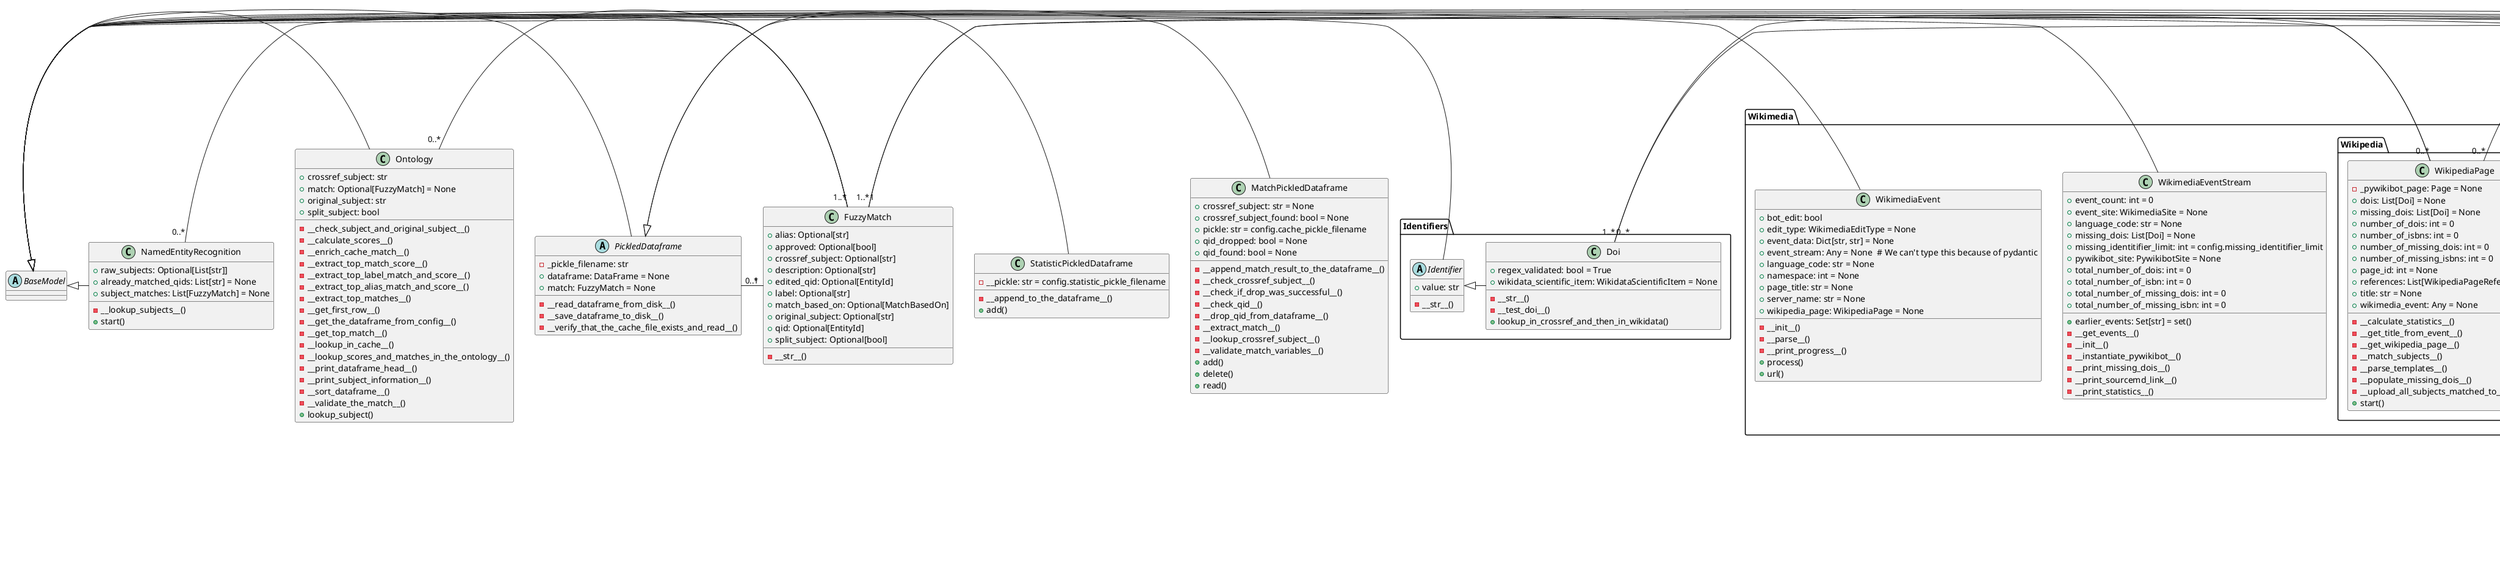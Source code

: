 @startuml
'https://plantuml.com/class-diagram

'BaseModel is not included in the hierarchy

' Abstract classes
abstract class BaseModel

package Identifiers {
    abstract class Identifier
    {
    +value: str
    -__str__()
    }
    class Doi
    {
    +regex_validated: bool = True
    +wikidata_scientific_item: WikidataScientificItem = None
    -__str__()
    -__test_doi__()
    +lookup_in_crossref_and_then_in_wikidata()
    }
}


abstract class PickledDataframe
{
-_pickle_filename: str
+dataframe: DataFrame = None
+match: FuzzyMatch = None
-__read_dataframe_from_disk__()
-__save_dataframe_to_disk__()
-__verify_that_the_cache_file_exists_and_read__()
}

class MatchPickledDataframe
{
+crossref_subject: str = None
+crossref_subject_found: bool = None
+pickle: str = config.cache_pickle_filename
+qid_dropped: bool = None
+qid_found: bool = None

-__append_match_result_to_the_dataframe__()
-__check_crossref_subject__()
-__check_if_drop_was_successful__()
-__check_qid__()
-__drop_qid_from_dataframe__()
-__extract_match__()
-__lookup_crossref_subject__()
-__validate_match_variables__()
+add()
+delete()
+read()
}

class StatisticPickledDataframe
{
-__pickle: str = config.statistic_pickle_filename
-__append_to_the_dataframe__()
+add()
}


class FuzzyMatch
{
+alias: Optional[str]
+approved: Optional[bool]
+crossref_subject: Optional[str]
+description: Optional[str]
+edited_qid: Optional[EntityId]
+label: Optional[str]
+match_based_on: Optional[MatchBasedOn]
+original_subject: Optional[str]
+qid: Optional[EntityId]
+split_subject: Optional[bool]
-__str__()
}

class NamedEntityRecognition
{
+raw_subjects: Optional[List[str]]
+already_matched_qids: List[str] = None
+subject_matches: List[FuzzyMatch] = None
-__lookup_subjects__()
+start()
}

class Ontology
{
+crossref_subject: str
+match: Optional[FuzzyMatch] = None
+original_subject: str
+split_subject: bool
-__check_subject_and_original_subject__()
-__calculate_scores__()
-__enrich_cache_match__()
-__extract_top_match_score__()
-__extract_top_label_match_and_score__()
-__extract_top_alias_match_and_score__()
-__extract_top_matches__()
-__get_first_row__()
-__get_the_dataframe_from_config__()
-__get_top_match__()
-__lookup_in_cache__()
-__lookup_scores_and_matches_in_the_ontology__()
-__print_dataframe_head__()
-__print_subject_information__()
-__sort_dataframe__()
-__validate_the_match__()
+lookup_subject()
}

package Wikimedia {
    package Wikidata {
        class EntityId
        {
        +letter: WikidataNamespaceLetters = None
        +raw_entity_id: str
        +rest: str = None
        +value
        -__post_init_post_parse__()
        -__str__()
        +history_url()
        +url()
        }

        abstract class Item
        {
        -__aliases: Optional[List[str]]
        -__description: Optional[str]
        -__item: Optional[EntityItem]
        +qid: EntityId
        +aliases()
        +description()
        -__fetch__()
        }

        class ScientificItem
        {
        +crossref: CrossrefEngine = None
        +crossref_doi: str = None
        +doi_found_in_crossref: bool = False
        +doi_found_in_wikidata: bool = False
        +number_of_subject_matches: int = 0
        +qid: EntityId = None
        +subject_matches: List[FuzzyMatch] = None
        +wikipedia_doi: str  # This is mandatory
        -__call_the_hub_api__()
        -__lookup_via_hub__()
        -__lookup_in_crossref__()
        -__upload_main_subject_using_wbi__()
        -__lookup_in_wikidata__()
        +lookup_and_match_subjects()
        +upload_subjects()
        +wikidata_doi_search_url()
        }
    }

    package Wikipedia {
        package templates {
            package enwp {

                class CiteJournal
                {
                +doi: Optional[str] = None
                +journal_title: str = None
                +jstor: str = None
                +pmid: str = None
                +scopus_id: str = None
                -__str__()
                }
            }
        }

        class WikipediaPage
        {
        -_pywikibot_page: Page = None
        +dois: List[Doi] = None
        +missing_dois: List[Doi] = None
        +number_of_dois: int = 0
        +number_of_isbns: int = 0
        +number_of_missing_dois: int = 0
        +number_of_missing_isbns: int = 0
        +page_id: int = None
        +references: List[WikipediaPageReference] = None
        +title: str = None
        +wikimedia_event: Any = None
        -__calculate_statistics__()
        -__get_title_from_event__()
        -__get_wikipedia_page__()
        -__match_subjects__()
        -__parse_templates__()
        -__populate_missing_dois__()
        -__upload_all_subjects_matched_to_wikidata__()
        +start()
        }

        class WikipediaPageReference
        {
        +title: str = None
        }
    }

    class WikimediaEventStream
    {
    +earlier_events: Set[str] = set()
    +event_count: int = 0
    +event_site: WikimediaSite = None
    +language_code: str = None
    +missing_dois: List[Doi] = None
    +missing_identitifier_limit: int = config.missing_identitifier_limit
    +pywikibot_site: PywikibotSite = None
    +total_number_of_dois: int = 0
    +total_number_of_isbn: int = 0
    +total_number_of_missing_dois: int = 0
    +total_number_of_missing_isbn: int = 0
    -__get_events__()
    -__init__()
    -__instantiate_pywikibot__()
    -__print_missing_dois__()
    -__print_sourcemd_link__()
    -__print_statistics__()
    }

    class WikimediaEvent
    {
    +bot_edit: bool
    +edit_type: WikimediaEditType = None
    +event_data: Dict[str, str] = None
    +event_stream: Any = None  # We can't type this because of pydantic
    +language_code: str = None
    +namespace: int = None
    +page_title: str = None
    +server_name: str = None
    +wikipedia_page: WikipediaPage = None
    -__init__()
    -__parse__()
    -__print_progress__()
    +process()
    +url()
    }
}

package Crossref {
    class CrossrefEngine
    {
    +data: Any = None
    +object_type: str = None
    +result: Any = None
    +wikipedia_doi: str
    +work: CrossrefWork = None
    -__convert_to_snake_case__()
    -__lookup_work__()
    -__parse_habanero_data__()
    +lookup_work()
    +match_subjects()
    }

    class CrossrefWork
    {
    -__isbn: Optional[List[str]]
    -__license_url: Optional[str]
    +author: Optional[List[CrossrefAuthor]]
    +doi: str
    +is_referenced_by_count: Optional[conint(ge=0)]
    +issn: Optional[List[str]]
    +issn_qid: Optional[str]
    +issued: Optional[CrossrefDateParts]
    +link: Optional[List[CrossrefLink]]
    +named_entity_recognition: NamedEntityRecognition = None
    +object_type: Optional[CrossrefEntryType]
    +original_title: Optional[List[str]]
    +pdf_urls: Optional[List[str]]
    +prefix: Optional[str]
    +published: Optional[CrossrefDateParts]
    +published_print: Optional[CrossrefDateParts]
    +publisher: Optional[str]
    +publisher_location: Optional[str]
    +reference: Optional[List[CrossrefReference]]
    +references_count: Optional[conint(ge=0)]
    +score: str
    +source: str
    +subject: Optional[List[str]]  # raw subjects
    +subtitle: Optional[List[str]]
    +title: Optional[List[Any]]
    +first_title
    +isbn_list
    +license_qid
    +number_of_subject_matches
    +references
    -__str__
    +match_subjects_to_qids()
    +parse_into_objects()
    +pretty_print()
    }
}
PickledDataframe <|- MatchPickledDataframe
PickledDataframe <|- StatisticPickledDataframe
Identifier <|- Doi
Item <|- ScientificItem
WikipediaPageReference <|- CiteJournal
BaseModel <|- WikipediaPage
BaseModel <|- CrossrefEngine
BaseModel <|- CrossrefWork
BaseModel <|- Item
BaseModel <|- PickledDataframe
BaseModel <|- Identifier
BaseModel <|- EntityId
BaseModel <|- WikimediaEventStream
BaseModel <|- WikimediaEvent
BaseModel <|- WikipediaPageReference
BaseModel <|- FuzzyMatch
BaseModel <|- Ontology
BaseModel <|- NamedEntityRecognition

WikipediaPage "0..*" - "1..*" Doi
WikipediaPage "0..*" - "1..*" CiteJournal
ScientificItem "0..*" - "1..*" FuzzyMatch
ScientificItem "0..*" - "1" CrossrefEngine
CrossrefEngine "0..*" - "1" CrossrefWork
Doi "0..*" - "1" ScientificItem
PickledDataframe "0..*" - "1" FuzzyMatch
Ontology "0..*" - "1" FuzzyMatch
NamedEntityRecognition "0..*" - "1..*" FuzzyMatch
FuzzyMatch "1" - "1" EntityId

enum MatchStatus
enum PywikibotSite
enum OntologyDataframeColumn
enum MatchBasedOn
enum CacheDataframeColumn

'abstract class AbstractList
'abstract AbstractCollection
'interface List
'interface Collection
'
'List <|-- AbstractList
'Collection <|-- AbstractCollection
'
'Collection <|- List
'AbstractCollection <|- AbstractList
'AbstractList <|-- ArrayList
'
'class ArrayList {
'Object[] elementData
'size()
'}
'
'enum TimeUnit {
'DAYS
'HOURS
'MINUTES
'}

@enduml